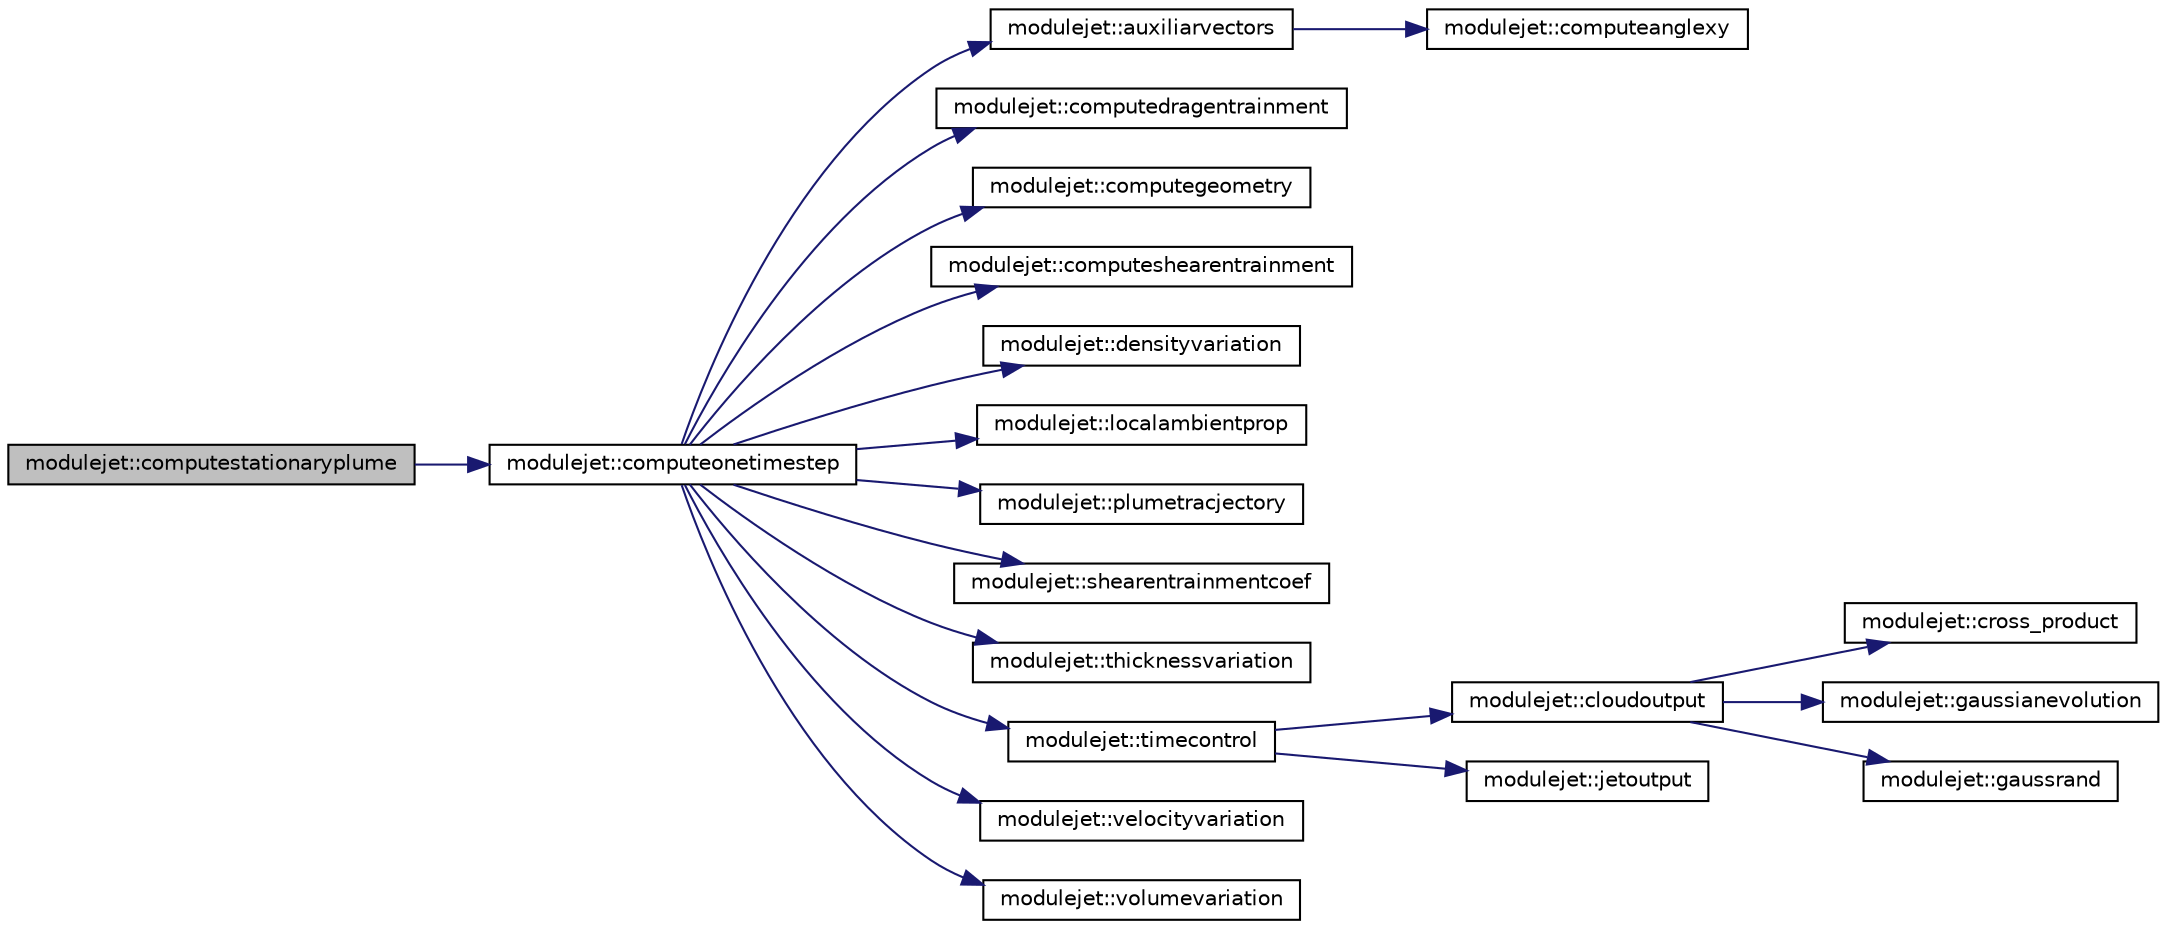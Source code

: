 digraph "modulejet::computestationaryplume"
{
 // LATEX_PDF_SIZE
  edge [fontname="Helvetica",fontsize="10",labelfontname="Helvetica",labelfontsize="10"];
  node [fontname="Helvetica",fontsize="10",shape=record];
  rankdir="LR";
  Node1 [label="modulejet::computestationaryplume",height=0.2,width=0.4,color="black", fillcolor="grey75", style="filled", fontcolor="black",tooltip=" "];
  Node1 -> Node2 [color="midnightblue",fontsize="10",style="solid",fontname="Helvetica"];
  Node2 [label="modulejet::computeonetimestep",height=0.2,width=0.4,color="black", fillcolor="white", style="filled",URL="$namespacemodulejet.html#aa7fe235d6b33c696f614897ed43a1e19",tooltip=" "];
  Node2 -> Node3 [color="midnightblue",fontsize="10",style="solid",fontname="Helvetica"];
  Node3 [label="modulejet::auxiliarvectors",height=0.2,width=0.4,color="black", fillcolor="white", style="filled",URL="$namespacemodulejet.html#a188ea99d96436b044d3ea76f4ddfa467",tooltip=" "];
  Node3 -> Node4 [color="midnightblue",fontsize="10",style="solid",fontname="Helvetica"];
  Node4 [label="modulejet::computeanglexy",height=0.2,width=0.4,color="black", fillcolor="white", style="filled",URL="$namespacemodulejet.html#adbbd50d3810071999488736815c23285",tooltip=" "];
  Node2 -> Node5 [color="midnightblue",fontsize="10",style="solid",fontname="Helvetica"];
  Node5 [label="modulejet::computedragentrainment",height=0.2,width=0.4,color="black", fillcolor="white", style="filled",URL="$namespacemodulejet.html#a8bbbce93ba8d9ba74525873c550cdf8b",tooltip=" "];
  Node2 -> Node6 [color="midnightblue",fontsize="10",style="solid",fontname="Helvetica"];
  Node6 [label="modulejet::computegeometry",height=0.2,width=0.4,color="black", fillcolor="white", style="filled",URL="$namespacemodulejet.html#a0d3bcdd114f549e27a46b673224a1f35",tooltip=" "];
  Node2 -> Node7 [color="midnightblue",fontsize="10",style="solid",fontname="Helvetica"];
  Node7 [label="modulejet::computeshearentrainment",height=0.2,width=0.4,color="black", fillcolor="white", style="filled",URL="$namespacemodulejet.html#a21b954c77f4addf0f268edc0e9448a18",tooltip=" "];
  Node2 -> Node8 [color="midnightblue",fontsize="10",style="solid",fontname="Helvetica"];
  Node8 [label="modulejet::densityvariation",height=0.2,width=0.4,color="black", fillcolor="white", style="filled",URL="$namespacemodulejet.html#a05449786a790959e45db1fc1bd9f93f6",tooltip=" "];
  Node2 -> Node9 [color="midnightblue",fontsize="10",style="solid",fontname="Helvetica"];
  Node9 [label="modulejet::localambientprop",height=0.2,width=0.4,color="black", fillcolor="white", style="filled",URL="$namespacemodulejet.html#a1eea8311f846796ccfa34a65730c5c55",tooltip=" "];
  Node2 -> Node10 [color="midnightblue",fontsize="10",style="solid",fontname="Helvetica"];
  Node10 [label="modulejet::plumetracjectory",height=0.2,width=0.4,color="black", fillcolor="white", style="filled",URL="$namespacemodulejet.html#a9175197cbe465e40fa03bc6a7c788871",tooltip=" "];
  Node2 -> Node11 [color="midnightblue",fontsize="10",style="solid",fontname="Helvetica"];
  Node11 [label="modulejet::shearentrainmentcoef",height=0.2,width=0.4,color="black", fillcolor="white", style="filled",URL="$namespacemodulejet.html#afbaba1fae7aab0a9a372600923511fed",tooltip=" "];
  Node2 -> Node12 [color="midnightblue",fontsize="10",style="solid",fontname="Helvetica"];
  Node12 [label="modulejet::thicknessvariation",height=0.2,width=0.4,color="black", fillcolor="white", style="filled",URL="$namespacemodulejet.html#a5241bdca6d72d79d96fdc8d9b63a291a",tooltip=" "];
  Node2 -> Node13 [color="midnightblue",fontsize="10",style="solid",fontname="Helvetica"];
  Node13 [label="modulejet::timecontrol",height=0.2,width=0.4,color="black", fillcolor="white", style="filled",URL="$namespacemodulejet.html#a7518a8afbcafcfeedfc10f5a3a205b33",tooltip=" "];
  Node13 -> Node14 [color="midnightblue",fontsize="10",style="solid",fontname="Helvetica"];
  Node14 [label="modulejet::cloudoutput",height=0.2,width=0.4,color="black", fillcolor="white", style="filled",URL="$namespacemodulejet.html#a61dad6f878bf6cce690b9523901012ac",tooltip=" "];
  Node14 -> Node15 [color="midnightblue",fontsize="10",style="solid",fontname="Helvetica"];
  Node15 [label="modulejet::cross_product",height=0.2,width=0.4,color="black", fillcolor="white", style="filled",URL="$namespacemodulejet.html#a2cbc865fd41278d7ee8a6b0036bc3114",tooltip="===================================================================="];
  Node14 -> Node16 [color="midnightblue",fontsize="10",style="solid",fontname="Helvetica"];
  Node16 [label="modulejet::gaussianevolution",height=0.2,width=0.4,color="black", fillcolor="white", style="filled",URL="$namespacemodulejet.html#a54205285b4f5a4d3d7204aa240f92d64",tooltip=" "];
  Node14 -> Node17 [color="midnightblue",fontsize="10",style="solid",fontname="Helvetica"];
  Node17 [label="modulejet::gaussrand",height=0.2,width=0.4,color="black", fillcolor="white", style="filled",URL="$namespacemodulejet.html#a5b1cd3a55b2e6494e998c7233db5ec58",tooltip=" "];
  Node13 -> Node18 [color="midnightblue",fontsize="10",style="solid",fontname="Helvetica"];
  Node18 [label="modulejet::jetoutput",height=0.2,width=0.4,color="black", fillcolor="white", style="filled",URL="$namespacemodulejet.html#a200bdafc097359afe09ed14b7a55d8b7",tooltip=" "];
  Node2 -> Node19 [color="midnightblue",fontsize="10",style="solid",fontname="Helvetica"];
  Node19 [label="modulejet::velocityvariation",height=0.2,width=0.4,color="black", fillcolor="white", style="filled",URL="$namespacemodulejet.html#a4aaeebe926aea33dd1391746d2cdaa32",tooltip=" "];
  Node2 -> Node20 [color="midnightblue",fontsize="10",style="solid",fontname="Helvetica"];
  Node20 [label="modulejet::volumevariation",height=0.2,width=0.4,color="black", fillcolor="white", style="filled",URL="$namespacemodulejet.html#abe8dc92537467b9dcd97c4a01b77f51c",tooltip=" "];
}
